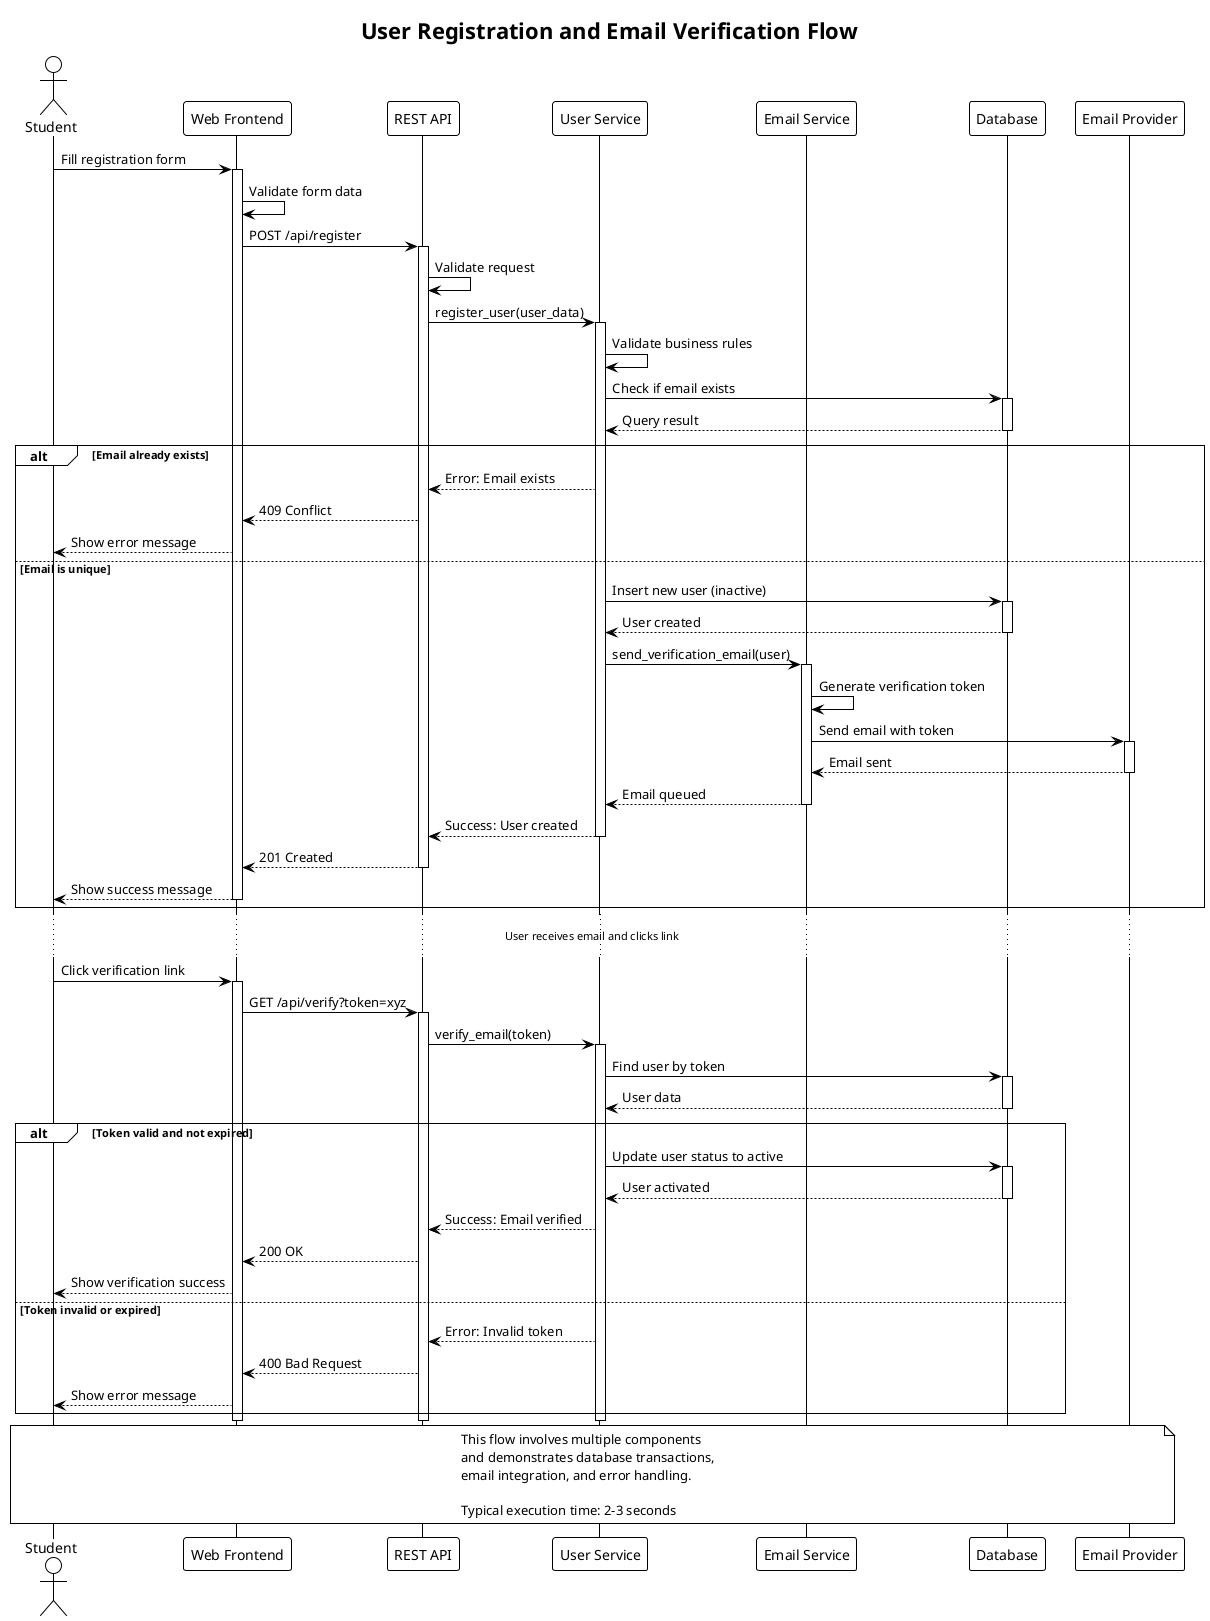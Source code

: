 @startuml registration-sequence
!theme plain
title User Registration and Email Verification Flow

actor Student as S
participant "Web Frontend" as WF
participant "REST API" as API
participant "User Service" as US
participant "Email Service" as ES
participant "Database" as DB
participant "Email Provider" as EP

S -> WF: Fill registration form
activate WF

WF -> WF: Validate form data
WF -> API: POST /api/register
activate API

API -> API: Validate request
API -> US: register_user(user_data)
activate US

US -> US: Validate business rules
US -> DB: Check if email exists
activate DB
DB --> US: Query result
deactivate DB

alt Email already exists
    US --> API: Error: Email exists
    API --> WF: 409 Conflict
    WF --> S: Show error message
else Email is unique
    US -> DB: Insert new user (inactive)
    activate DB
    DB --> US: User created
    deactivate DB
    
    US -> ES: send_verification_email(user)
    activate ES
    
    ES -> ES: Generate verification token
    ES -> EP: Send email with token
    activate EP
    EP --> ES: Email sent
    deactivate EP
    
    ES --> US: Email queued
    deactivate ES
    
    US --> API: Success: User created
    deactivate US
    
    API --> WF: 201 Created
    deactivate API
    
    WF --> S: Show success message
    deactivate WF
end

... User receives email and clicks link ...

S -> WF: Click verification link
activate WF

WF -> API: GET /api/verify?token=xyz
activate API

API -> US: verify_email(token)
activate US

US -> DB: Find user by token
activate DB
DB --> US: User data
deactivate DB

alt Token valid and not expired
    US -> DB: Update user status to active
    activate DB
    DB --> US: User activated
    deactivate DB
    
    US --> API: Success: Email verified
    API --> WF: 200 OK
    WF --> S: Show verification success
else Token invalid or expired
    US --> API: Error: Invalid token
    API --> WF: 400 Bad Request
    WF --> S: Show error message
end

deactivate US
deactivate API
deactivate WF

note over S, EP
  This flow involves multiple components
  and demonstrates database transactions,
  email integration, and error handling.
  
  Typical execution time: 2-3 seconds
end note

@enduml 